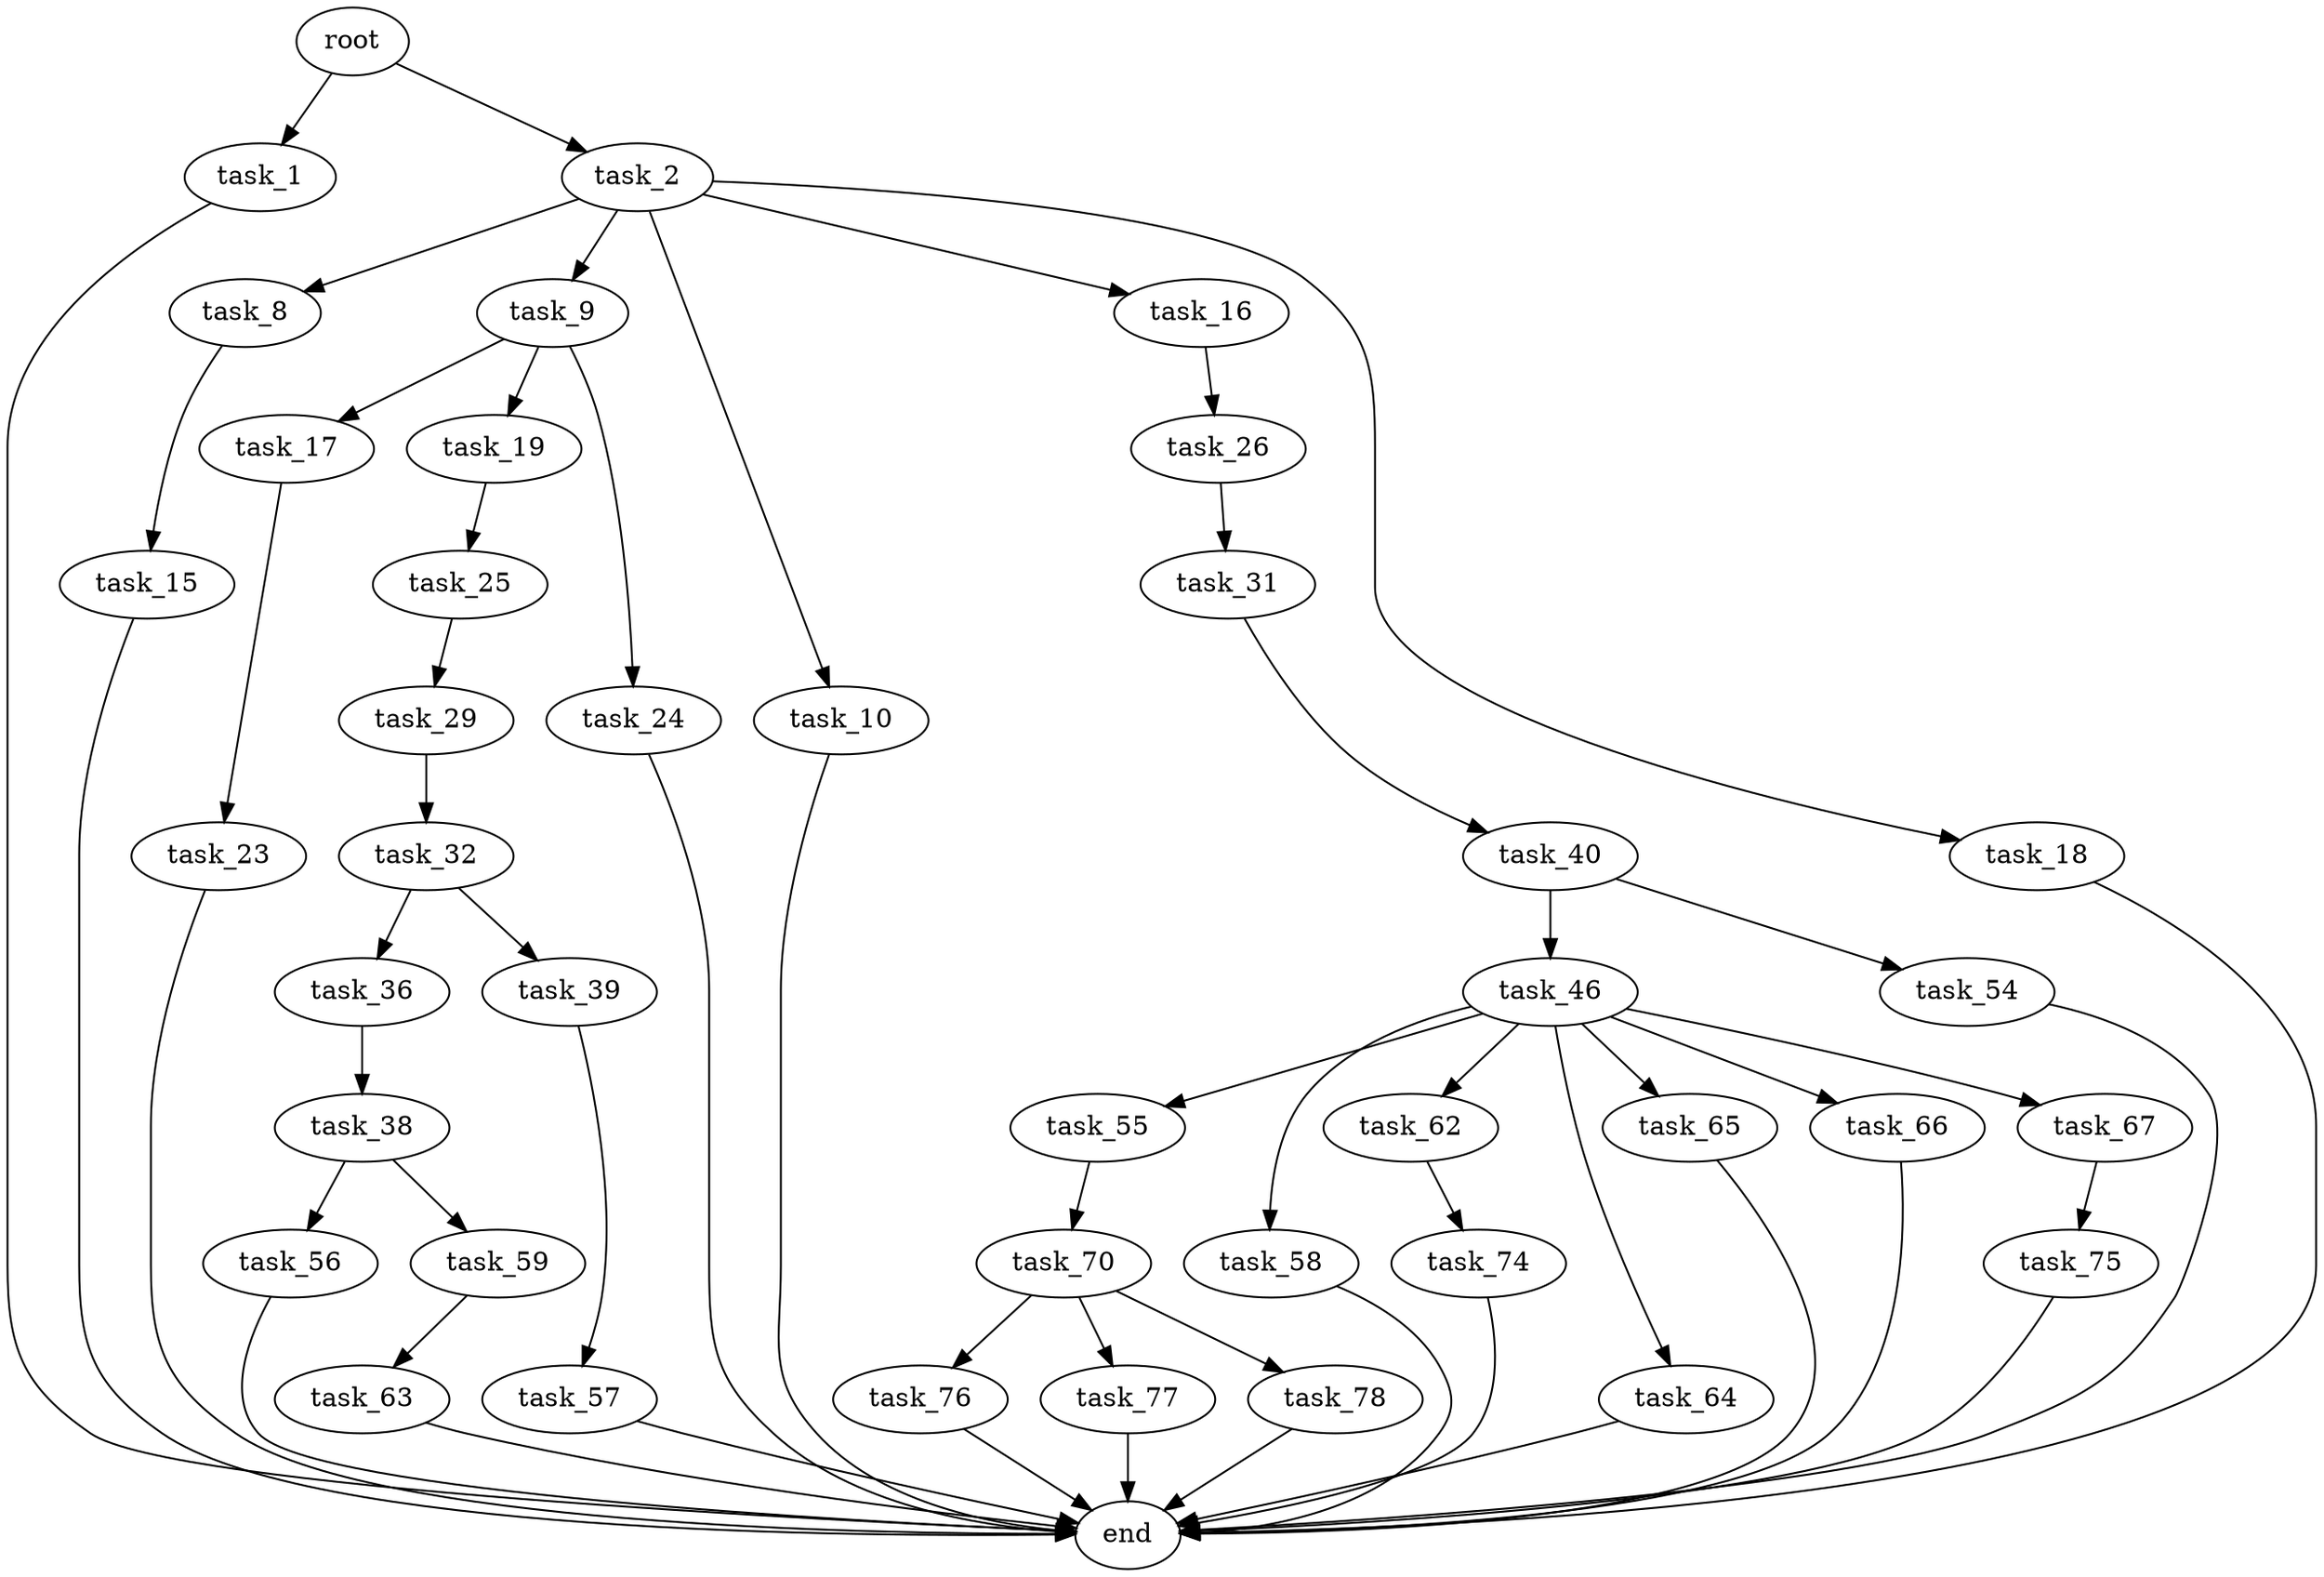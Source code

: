 digraph G {
  root [size="0.000000"];
  task_1 [size="28991029248.000000"];
  task_2 [size="1084138915.000000"];
  end [size="0.000000"];
  task_8 [size="207639799704.000000"];
  task_9 [size="134217728000.000000"];
  task_10 [size="379766722.000000"];
  task_16 [size="7526979772.000000"];
  task_18 [size="92376702876.000000"];
  task_15 [size="1632298935.000000"];
  task_17 [size="1073741824000.000000"];
  task_19 [size="2688112040.000000"];
  task_24 [size="4761893592.000000"];
  task_26 [size="28991029248.000000"];
  task_23 [size="21289466454.000000"];
  task_25 [size="1747799972.000000"];
  task_29 [size="28991029248.000000"];
  task_31 [size="782757789696.000000"];
  task_32 [size="134217728000.000000"];
  task_40 [size="3085953502.000000"];
  task_36 [size="1073741824000.000000"];
  task_39 [size="135657078084.000000"];
  task_38 [size="1073741824000.000000"];
  task_56 [size="60511325934.000000"];
  task_59 [size="6436806192.000000"];
  task_57 [size="368293445632.000000"];
  task_46 [size="8965419280.000000"];
  task_54 [size="68719476736.000000"];
  task_55 [size="52580713331.000000"];
  task_58 [size="14795073178.000000"];
  task_62 [size="1073741824000.000000"];
  task_64 [size="6141092047.000000"];
  task_65 [size="782757789696.000000"];
  task_66 [size="24858275876.000000"];
  task_67 [size="268926175722.000000"];
  task_70 [size="368293445632.000000"];
  task_63 [size="231928233984.000000"];
  task_74 [size="50895144345.000000"];
  task_75 [size="134217728000.000000"];
  task_76 [size="1899675588.000000"];
  task_77 [size="14142958362.000000"];
  task_78 [size="284124331401.000000"];

  root -> task_1 [size="1.000000"];
  root -> task_2 [size="1.000000"];
  task_1 -> end [size="1.000000"];
  task_2 -> task_8 [size="33554432.000000"];
  task_2 -> task_9 [size="33554432.000000"];
  task_2 -> task_10 [size="33554432.000000"];
  task_2 -> task_16 [size="33554432.000000"];
  task_2 -> task_18 [size="33554432.000000"];
  task_8 -> task_15 [size="209715200.000000"];
  task_9 -> task_17 [size="209715200.000000"];
  task_9 -> task_19 [size="209715200.000000"];
  task_9 -> task_24 [size="209715200.000000"];
  task_10 -> end [size="1.000000"];
  task_16 -> task_26 [size="134217728.000000"];
  task_18 -> end [size="1.000000"];
  task_15 -> end [size="1.000000"];
  task_17 -> task_23 [size="838860800.000000"];
  task_19 -> task_25 [size="209715200.000000"];
  task_24 -> end [size="1.000000"];
  task_26 -> task_31 [size="75497472.000000"];
  task_23 -> end [size="1.000000"];
  task_25 -> task_29 [size="75497472.000000"];
  task_29 -> task_32 [size="75497472.000000"];
  task_31 -> task_40 [size="679477248.000000"];
  task_32 -> task_36 [size="209715200.000000"];
  task_32 -> task_39 [size="209715200.000000"];
  task_40 -> task_46 [size="209715200.000000"];
  task_40 -> task_54 [size="209715200.000000"];
  task_36 -> task_38 [size="838860800.000000"];
  task_39 -> task_57 [size="134217728.000000"];
  task_38 -> task_56 [size="838860800.000000"];
  task_38 -> task_59 [size="838860800.000000"];
  task_56 -> end [size="1.000000"];
  task_59 -> task_63 [size="134217728.000000"];
  task_57 -> end [size="1.000000"];
  task_46 -> task_55 [size="301989888.000000"];
  task_46 -> task_58 [size="301989888.000000"];
  task_46 -> task_62 [size="301989888.000000"];
  task_46 -> task_64 [size="301989888.000000"];
  task_46 -> task_65 [size="301989888.000000"];
  task_46 -> task_66 [size="301989888.000000"];
  task_46 -> task_67 [size="301989888.000000"];
  task_54 -> end [size="1.000000"];
  task_55 -> task_70 [size="838860800.000000"];
  task_58 -> end [size="1.000000"];
  task_62 -> task_74 [size="838860800.000000"];
  task_64 -> end [size="1.000000"];
  task_65 -> end [size="1.000000"];
  task_66 -> end [size="1.000000"];
  task_67 -> task_75 [size="411041792.000000"];
  task_70 -> task_76 [size="411041792.000000"];
  task_70 -> task_77 [size="411041792.000000"];
  task_70 -> task_78 [size="411041792.000000"];
  task_63 -> end [size="1.000000"];
  task_74 -> end [size="1.000000"];
  task_75 -> end [size="1.000000"];
  task_76 -> end [size="1.000000"];
  task_77 -> end [size="1.000000"];
  task_78 -> end [size="1.000000"];
}
